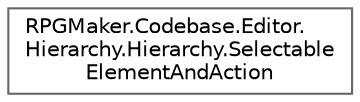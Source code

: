 digraph "クラス階層図"
{
 // LATEX_PDF_SIZE
  bgcolor="transparent";
  edge [fontname=Helvetica,fontsize=10,labelfontname=Helvetica,labelfontsize=10];
  node [fontname=Helvetica,fontsize=10,shape=box,height=0.2,width=0.4];
  rankdir="LR";
  Node0 [id="Node000000",label="RPGMaker.Codebase.Editor.\lHierarchy.Hierarchy.Selectable\lElementAndAction",height=0.2,width=0.4,color="grey40", fillcolor="white", style="filled",URL="$d2/dc0/class_r_p_g_maker_1_1_codebase_1_1_editor_1_1_hierarchy_1_1_hierarchy_1_1_selectable_element_and_action.html",tooltip="選択可能要素と動作"];
}
